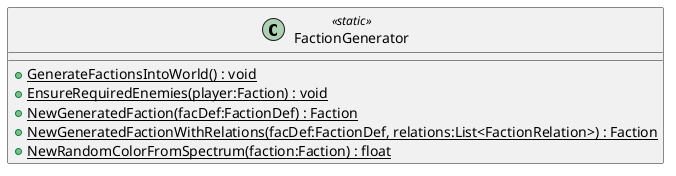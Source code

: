 @startuml
class FactionGenerator <<static>> {
    + {static} GenerateFactionsIntoWorld() : void
    + {static} EnsureRequiredEnemies(player:Faction) : void
    + {static} NewGeneratedFaction(facDef:FactionDef) : Faction
    + {static} NewGeneratedFactionWithRelations(facDef:FactionDef, relations:List<FactionRelation>) : Faction
    + {static} NewRandomColorFromSpectrum(faction:Faction) : float
}
@enduml
